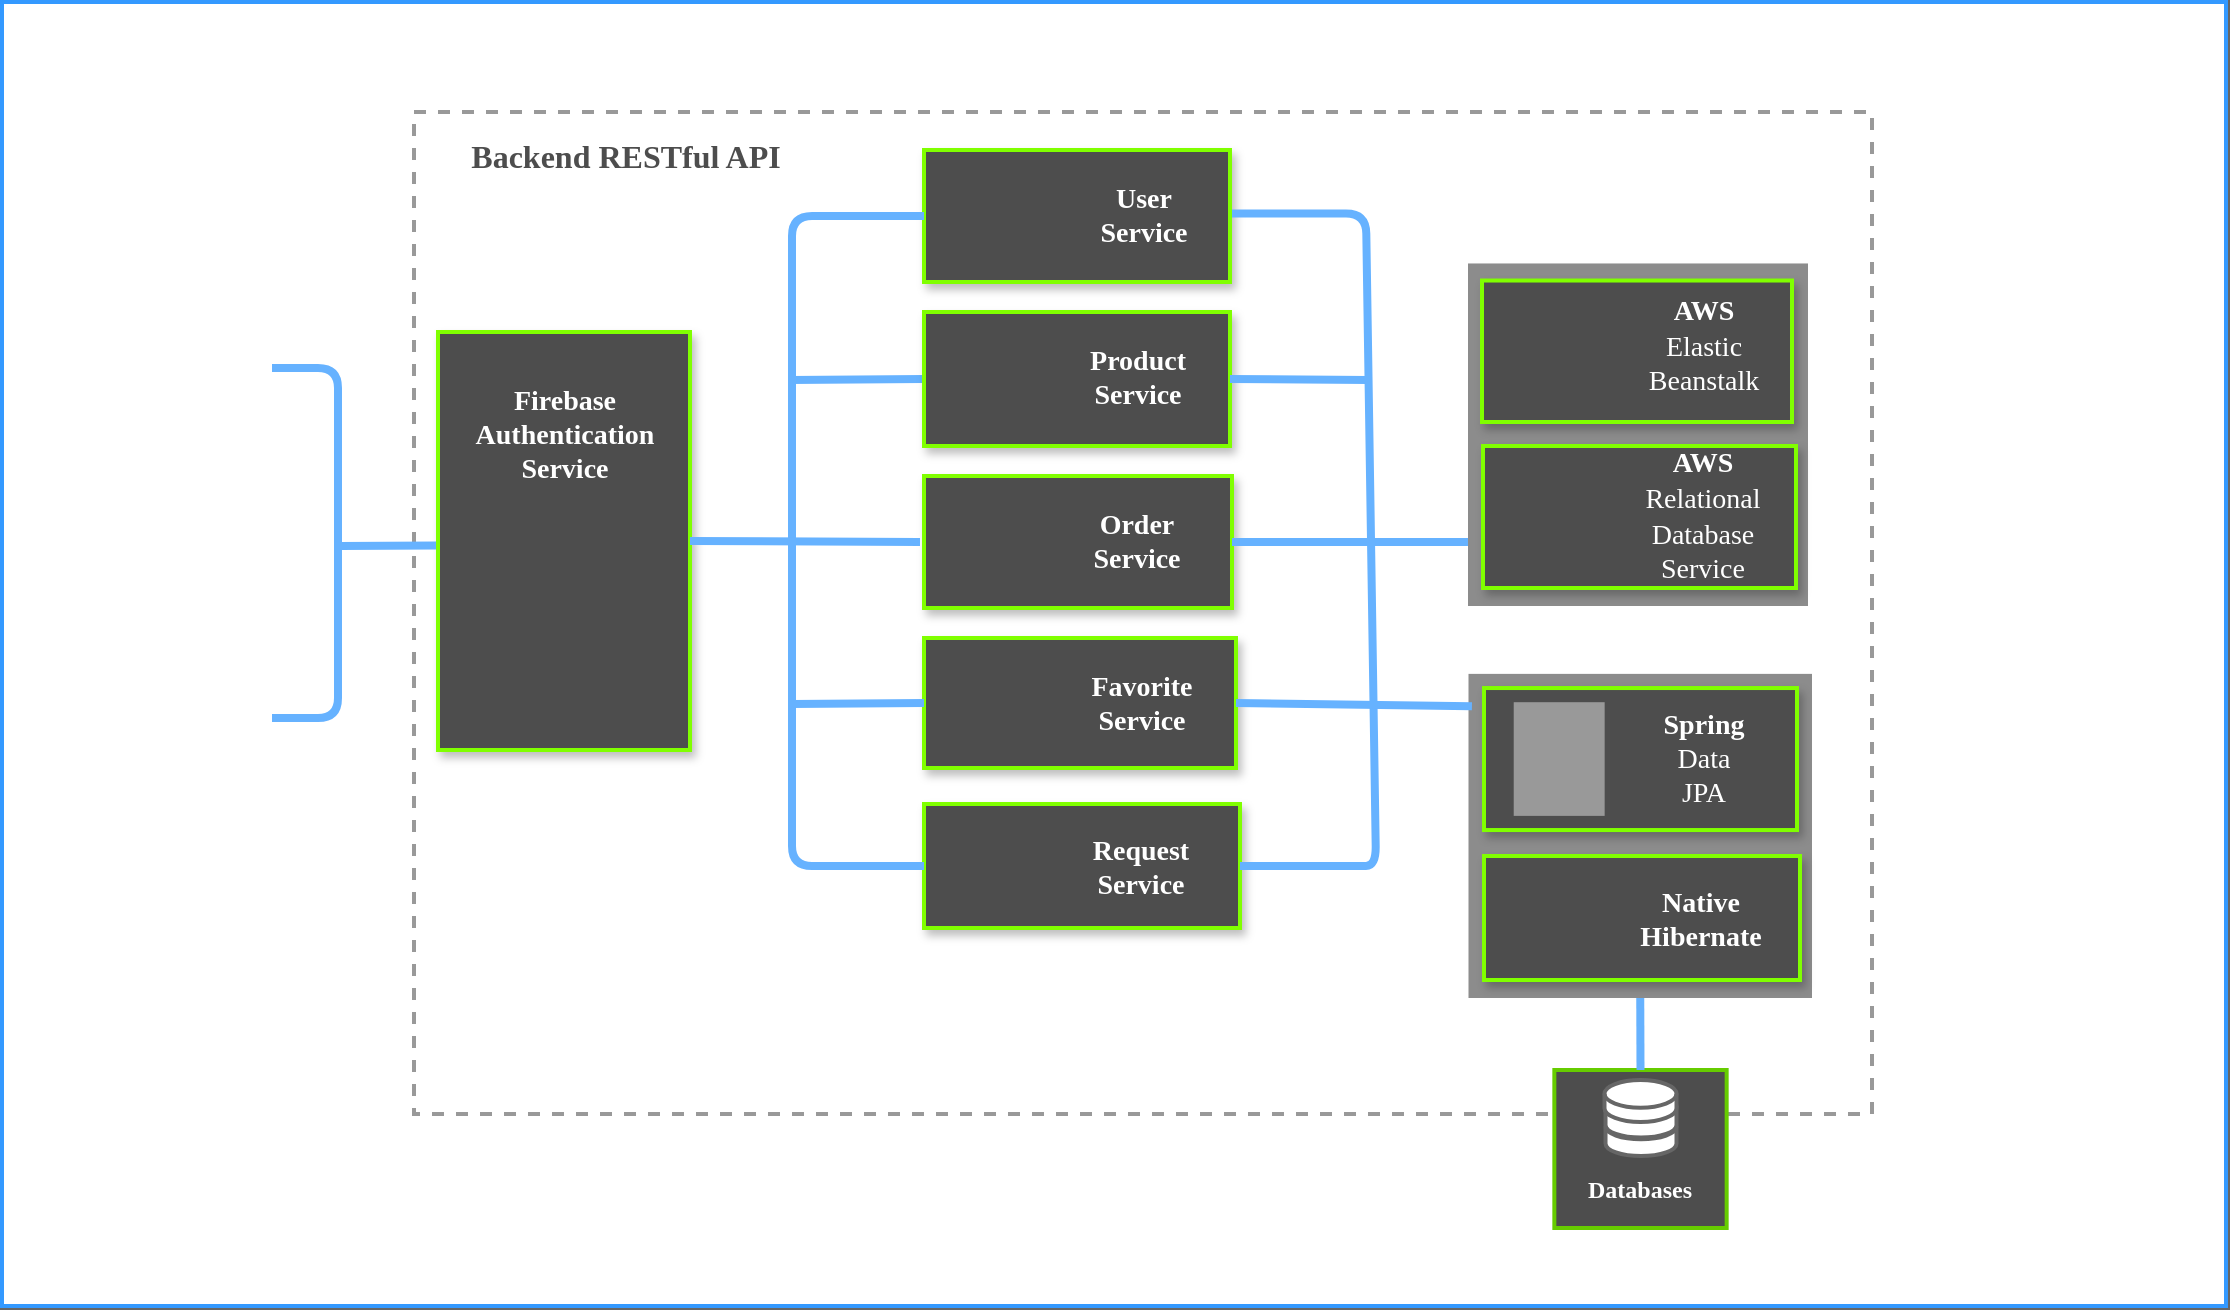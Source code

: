 <mxfile version="13.7.7" type="device"><diagram id="oU-ra4p7h96m5VxqOixg" name="Page-1"><mxGraphModel dx="1426" dy="794" grid="0" gridSize="10" guides="1" tooltips="1" connect="1" arrows="1" fold="1" page="1" pageScale="1" pageWidth="1100" pageHeight="850" background="#666666" math="0" shadow="0"><root><mxCell id="0"/><mxCell id="1" parent="0"/><mxCell id="XfEZbEg5me_VPlEsDSNc-96" value="" style="rounded=0;whiteSpace=wrap;html=1;shadow=0;glass=0;sketch=0;strokeWidth=2;gradientColor=none;fontColor=#B3B3B3;strokeColor=#3399FF;fillColor=#FFFFFF;" parent="1" vertex="1"><mxGeometry x="58" y="68" width="1112" height="652" as="geometry"/></mxCell><mxCell id="XfEZbEg5me_VPlEsDSNc-91" value="" style="rounded=0;whiteSpace=wrap;html=1;shadow=0;glass=0;sketch=0;strokeWidth=2;fillColor=none;dashed=1;strokeColor=#999999;" parent="1" vertex="1"><mxGeometry x="264" y="123" width="729" height="501" as="geometry"/></mxCell><mxCell id="XfEZbEg5me_VPlEsDSNc-71" value="" style="rounded=0;whiteSpace=wrap;html=1;shadow=0;glass=0;sketch=0;strokeWidth=1;gradientColor=none;fontColor=#B3B3B3;opacity=90;strokeColor=none;fillColor=#808080;" parent="1" vertex="1"><mxGeometry x="791.25" y="403.94" width="171.75" height="162.06" as="geometry"/></mxCell><UserObject label="" id="XfEZbEg5me_VPlEsDSNc-84"><mxCell style="rounded=0;whiteSpace=wrap;html=1;shadow=1;strokeWidth=2;perimeterSpacing=0;fontColor=#333333;strokeColor=#80FF00;fillColor=#4D4D4D;" parent="1" vertex="1"><mxGeometry x="799" y="411.02" width="156.5" height="71" as="geometry"/></mxCell></UserObject><mxCell id="XfEZbEg5me_VPlEsDSNc-55" value="" style="rounded=0;whiteSpace=wrap;html=1;shadow=0;glass=0;sketch=0;strokeWidth=2;opacity=90;strokeColor=none;fillColor=#808080;" parent="1" vertex="1"><mxGeometry x="791" y="198.73" width="170" height="171.27" as="geometry"/></mxCell><mxCell id="XfEZbEg5me_VPlEsDSNc-4" value="&lt;font style=&quot;font-size: 14px&quot;&gt;&lt;br&gt;&lt;/font&gt;" style="rounded=0;whiteSpace=wrap;html=1;shadow=1;strokeWidth=2;perimeterSpacing=0;fontColor=#333333;strokeColor=#80FF00;fillColor=#4D4D4D;" parent="1" vertex="1"><mxGeometry x="276" y="233" width="126" height="209" as="geometry"/></mxCell><mxCell id="XfEZbEg5me_VPlEsDSNc-5" value="" style="shape=image;verticalLabelPosition=bottom;labelBackgroundColor=#ffffff;verticalAlign=top;aspect=fixed;imageAspect=0;image=https://firebase.google.com/downloads/brand-guidelines/PNG/logo-logomark.png;rotation=15;" parent="1" vertex="1"><mxGeometry x="302.03" y="339" width="63.94" height="87" as="geometry"/></mxCell><mxCell id="XfEZbEg5me_VPlEsDSNc-7" value="&lt;font face=&quot;Lucida Console&quot; color=&quot;#ffffff&quot;&gt;&lt;b&gt;&lt;span style=&quot;font-size: 14px&quot;&gt;Firebase&lt;/span&gt;&lt;br style=&quot;font-size: 14px&quot;&gt;&lt;span style=&quot;font-size: 14px&quot;&gt;Authentication&lt;/span&gt;&lt;br style=&quot;font-size: 14px&quot;&gt;&lt;span style=&quot;font-size: 14px&quot;&gt;Service&lt;/span&gt;&lt;/b&gt;&lt;/font&gt;" style="text;html=1;strokeColor=none;fillColor=none;align=center;verticalAlign=middle;whiteSpace=wrap;rounded=0;shadow=1;glass=0;sketch=0;" parent="1" vertex="1"><mxGeometry x="279.5" y="251" width="119" height="67" as="geometry"/></mxCell><mxCell id="XfEZbEg5me_VPlEsDSNc-9" value="" style="shape=image;verticalLabelPosition=bottom;labelBackgroundColor=#ffffff;verticalAlign=top;aspect=fixed;imageAspect=0;image=https://seeklogo.com/images/P/postman-logo-F43375A2EB-seeklogo.com.png;" parent="1" vertex="1"><mxGeometry x="114.89" y="211.26" width="72.75" height="74.75" as="geometry"/></mxCell><mxCell id="XfEZbEg5me_VPlEsDSNc-10" value="" style="shape=image;verticalLabelPosition=bottom;labelBackgroundColor=#ffffff;verticalAlign=top;aspect=fixed;imageAspect=0;image=https://upload.wikimedia.org/wikipedia/commons/thumb/8/82/Android_logo_2019.svg/1000px-Android_logo_2019.svg.png;" parent="1" vertex="1"><mxGeometry x="114" y="391.25" width="74.53" height="65.07" as="geometry"/></mxCell><mxCell id="XfEZbEg5me_VPlEsDSNc-18" value="" style="endArrow=none;html=1;endFill=0;strokeWidth=4;strokeColor=#66B2FF;" parent="1" edge="1"><mxGeometry width="50" height="50" relative="1" as="geometry"><mxPoint x="227" y="340" as="sourcePoint"/><mxPoint x="275" y="339.71" as="targetPoint"/></mxGeometry></mxCell><mxCell id="XfEZbEg5me_VPlEsDSNc-19" value="" style="endArrow=none;html=1;strokeWidth=4;strokeColor=#66B2FF;" parent="1" edge="1"><mxGeometry width="50" height="50" relative="1" as="geometry"><mxPoint x="193" y="426" as="sourcePoint"/><mxPoint x="193" y="251" as="targetPoint"/><Array as="points"><mxPoint x="226" y="426"/><mxPoint x="226" y="251"/></Array></mxGeometry></mxCell><mxCell id="XfEZbEg5me_VPlEsDSNc-21" value="&lt;font style=&quot;font-size: 14px&quot;&gt;&lt;br&gt;&lt;/font&gt;" style="rounded=0;whiteSpace=wrap;html=1;shadow=1;strokeWidth=2;perimeterSpacing=0;fontColor=#333333;strokeColor=#80FF00;fillColor=#4D4D4D;" parent="1" vertex="1"><mxGeometry x="519" y="142" width="153" height="66" as="geometry"/></mxCell><mxCell id="XfEZbEg5me_VPlEsDSNc-22" value="&lt;font face=&quot;Lucida Console&quot; color=&quot;#ffffff&quot;&gt;&lt;span style=&quot;font-size: 14px&quot;&gt;&lt;b&gt;User&lt;br&gt;Service&lt;/b&gt;&lt;/span&gt;&lt;/font&gt;" style="text;html=1;strokeColor=none;fillColor=none;align=center;verticalAlign=middle;whiteSpace=wrap;rounded=1;shadow=1;glass=0;sketch=0;" parent="1" vertex="1"><mxGeometry x="591.5" y="151" width="74" height="48" as="geometry"/></mxCell><mxCell id="XfEZbEg5me_VPlEsDSNc-26" value="" style="shape=image;verticalLabelPosition=bottom;labelBackgroundColor=#ffffff;verticalAlign=top;aspect=fixed;imageAspect=0;image=https://miro.medium.com/max/856/1*O68LbDvD5Dcsnez73M7v4Q.png;" parent="1" vertex="1"><mxGeometry x="523.98" y="147.75" width="60.68" height="54.5" as="geometry"/></mxCell><mxCell id="UqO7lgHfhADDD2NouRtV-1" style="edgeStyle=none;orthogonalLoop=1;jettySize=auto;html=1;exitX=0;exitY=0.5;exitDx=0;exitDy=0;endArrow=none;strokeWidth=4;strokeColor=#66B2FF;" edge="1" parent="1" source="XfEZbEg5me_VPlEsDSNc-27"><mxGeometry relative="1" as="geometry"><mxPoint x="452" y="257" as="targetPoint"/></mxGeometry></mxCell><mxCell id="XfEZbEg5me_VPlEsDSNc-27" value="&lt;font style=&quot;font-size: 14px&quot;&gt;&lt;br&gt;&lt;/font&gt;" style="rounded=0;whiteSpace=wrap;html=1;shadow=1;strokeWidth=2;perimeterSpacing=0;fontColor=#333333;strokeColor=#80FF00;fillColor=#4D4D4D;" parent="1" vertex="1"><mxGeometry x="519" y="223" width="153" height="67" as="geometry"/></mxCell><mxCell id="XfEZbEg5me_VPlEsDSNc-28" value="&lt;font face=&quot;Lucida Console&quot;&gt;&lt;span style=&quot;font-size: 14px&quot;&gt;&lt;b&gt;&lt;font color=&quot;#ffffff&quot;&gt;Product&lt;br&gt;Service&lt;/font&gt;&lt;br&gt;&lt;/b&gt;&lt;/span&gt;&lt;/font&gt;" style="text;html=1;strokeColor=none;fillColor=none;align=center;verticalAlign=middle;whiteSpace=wrap;rounded=0;shadow=1;glass=0;sketch=0;" parent="1" vertex="1"><mxGeometry x="589" y="232" width="74" height="48" as="geometry"/></mxCell><mxCell id="XfEZbEg5me_VPlEsDSNc-29" value="" style="shape=image;verticalLabelPosition=bottom;labelBackgroundColor=#ffffff;verticalAlign=top;aspect=fixed;imageAspect=0;image=https://miro.medium.com/max/856/1*O68LbDvD5Dcsnez73M7v4Q.png;" parent="1" vertex="1"><mxGeometry x="523.98" y="229.25" width="60.68" height="54.5" as="geometry"/></mxCell><mxCell id="XfEZbEg5me_VPlEsDSNc-30" value="&lt;font style=&quot;font-size: 14px&quot;&gt;&lt;br&gt;&lt;/font&gt;" style="rounded=0;whiteSpace=wrap;html=1;shadow=1;strokeWidth=2;perimeterSpacing=0;fontColor=#333333;strokeColor=#80FF00;fillColor=#4D4D4D;" parent="1" vertex="1"><mxGeometry x="519" y="305" width="154" height="66" as="geometry"/></mxCell><mxCell id="XfEZbEg5me_VPlEsDSNc-31" value="&lt;font face=&quot;Lucida Console&quot;&gt;&lt;span style=&quot;font-size: 14px&quot;&gt;&lt;b&gt;&lt;font color=&quot;#ffffff&quot;&gt;Order&lt;br&gt;Service&lt;/font&gt;&lt;br&gt;&lt;/b&gt;&lt;/span&gt;&lt;/font&gt;" style="text;html=1;strokeColor=none;fillColor=none;align=center;verticalAlign=middle;whiteSpace=wrap;rounded=0;shadow=1;glass=0;sketch=0;" parent="1" vertex="1"><mxGeometry x="588.34" y="318" width="75.32" height="39" as="geometry"/></mxCell><mxCell id="XfEZbEg5me_VPlEsDSNc-32" value="" style="shape=image;verticalLabelPosition=bottom;labelBackgroundColor=#ffffff;verticalAlign=top;aspect=fixed;imageAspect=0;image=https://miro.medium.com/max/856/1*O68LbDvD5Dcsnez73M7v4Q.png;" parent="1" vertex="1"><mxGeometry x="522" y="310.75" width="60.68" height="54.5" as="geometry"/></mxCell><mxCell id="XfEZbEg5me_VPlEsDSNc-33" value="&lt;font style=&quot;font-size: 14px&quot;&gt;&lt;br&gt;&lt;/font&gt;" style="rounded=0;whiteSpace=wrap;html=1;shadow=1;strokeWidth=2;perimeterSpacing=0;fontColor=#333333;strokeColor=#80FF00;fillColor=#4D4D4D;" parent="1" vertex="1"><mxGeometry x="519" y="386" width="156" height="65" as="geometry"/></mxCell><mxCell id="XfEZbEg5me_VPlEsDSNc-34" value="&lt;font face=&quot;Lucida Console&quot;&gt;&lt;span style=&quot;font-size: 14px&quot;&gt;&lt;b&gt;&lt;font color=&quot;#ffffff&quot;&gt;Favorite&lt;br&gt;Service&lt;/font&gt;&lt;br&gt;&lt;/b&gt;&lt;/span&gt;&lt;/font&gt;" style="text;html=1;strokeColor=none;fillColor=none;align=center;verticalAlign=middle;whiteSpace=wrap;rounded=0;shadow=1;glass=0;sketch=0;" parent="1" vertex="1"><mxGeometry x="588.34" y="395.75" width="80.32" height="45.5" as="geometry"/></mxCell><mxCell id="XfEZbEg5me_VPlEsDSNc-35" value="" style="shape=image;verticalLabelPosition=bottom;labelBackgroundColor=#ffffff;verticalAlign=top;aspect=fixed;imageAspect=0;image=https://miro.medium.com/max/856/1*O68LbDvD5Dcsnez73M7v4Q.png;" parent="1" vertex="1"><mxGeometry x="522" y="391.25" width="60.68" height="54.5" as="geometry"/></mxCell><mxCell id="XfEZbEg5me_VPlEsDSNc-36" value="&lt;font style=&quot;font-size: 14px&quot;&gt;&lt;br&gt;&lt;/font&gt;" style="rounded=0;whiteSpace=wrap;html=1;shadow=1;strokeWidth=2;perimeterSpacing=0;fontColor=#333333;strokeColor=#80FF00;fillColor=#4D4D4D;" parent="1" vertex="1"><mxGeometry x="519" y="469" width="158" height="62" as="geometry"/></mxCell><mxCell id="XfEZbEg5me_VPlEsDSNc-37" value="&lt;font face=&quot;Lucida Console&quot;&gt;&lt;span style=&quot;font-size: 14px&quot;&gt;&lt;b&gt;&lt;font color=&quot;#ffffff&quot;&gt;Request&lt;br&gt;Service&lt;/font&gt;&lt;br&gt;&lt;/b&gt;&lt;/span&gt;&lt;/font&gt;" style="text;html=1;strokeColor=none;fillColor=none;align=center;verticalAlign=middle;whiteSpace=wrap;rounded=0;shadow=1;glass=0;sketch=0;" parent="1" vertex="1"><mxGeometry x="588.34" y="480.94" width="79" height="39.13" as="geometry"/></mxCell><mxCell id="XfEZbEg5me_VPlEsDSNc-38" value="" style="shape=image;verticalLabelPosition=bottom;labelBackgroundColor=#ffffff;verticalAlign=top;aspect=fixed;imageAspect=0;image=https://miro.medium.com/max/856/1*O68LbDvD5Dcsnez73M7v4Q.png;" parent="1" vertex="1"><mxGeometry x="522" y="472.25" width="60.68" height="54.5" as="geometry"/></mxCell><mxCell id="XfEZbEg5me_VPlEsDSNc-39" value="" style="endArrow=none;html=1;entryX=0;entryY=0.5;entryDx=0;entryDy=0;exitX=0;exitY=0.5;exitDx=0;exitDy=0;strokeWidth=4;strokeColor=#66B2FF;" parent="1" source="XfEZbEg5me_VPlEsDSNc-36" target="XfEZbEg5me_VPlEsDSNc-21" edge="1"><mxGeometry width="50" height="50" relative="1" as="geometry"><mxPoint x="446" y="430" as="sourcePoint"/><mxPoint x="450" y="158" as="targetPoint"/><Array as="points"><mxPoint x="453" y="500"/><mxPoint x="453" y="271"/><mxPoint x="453" y="175"/></Array></mxGeometry></mxCell><mxCell id="XfEZbEg5me_VPlEsDSNc-40" value="" style="endArrow=none;html=1;exitX=1;exitY=0.5;exitDx=0;exitDy=0;strokeWidth=4;strokeColor=#66B2FF;" parent="1" source="XfEZbEg5me_VPlEsDSNc-4" edge="1"><mxGeometry width="50" height="50" relative="1" as="geometry"><mxPoint x="455" y="376" as="sourcePoint"/><mxPoint x="517" y="338" as="targetPoint"/></mxGeometry></mxCell><mxCell id="XfEZbEg5me_VPlEsDSNc-42" value="" style="endArrow=none;html=1;strokeWidth=4;entryX=0;entryY=0.5;entryDx=0;entryDy=0;strokeColor=#66B2FF;" parent="1" target="XfEZbEg5me_VPlEsDSNc-33" edge="1"><mxGeometry width="50" height="50" relative="1" as="geometry"><mxPoint x="453" y="419" as="sourcePoint"/><mxPoint x="473" y="321" as="targetPoint"/></mxGeometry></mxCell><mxCell id="XfEZbEg5me_VPlEsDSNc-43" value="" style="endArrow=none;html=1;strokeWidth=4;exitX=1;exitY=0.5;exitDx=0;exitDy=0;strokeColor=#66B2FF;" parent="1" source="XfEZbEg5me_VPlEsDSNc-36" edge="1"><mxGeometry width="50" height="50" relative="1" as="geometry"><mxPoint x="699" y="512" as="sourcePoint"/><mxPoint x="673" y="173.75" as="targetPoint"/><Array as="points"><mxPoint x="725" y="500"/><mxPoint x="745" y="500"/><mxPoint x="740" y="173.75"/></Array></mxGeometry></mxCell><mxCell id="XfEZbEg5me_VPlEsDSNc-44" value="" style="endArrow=none;html=1;strokeWidth=4;exitX=1;exitY=0.5;exitDx=0;exitDy=0;strokeColor=#66B2FF;" parent="1" source="XfEZbEg5me_VPlEsDSNc-27" edge="1"><mxGeometry width="50" height="50" relative="1" as="geometry"><mxPoint x="752" y="391" as="sourcePoint"/><mxPoint x="741" y="257" as="targetPoint"/></mxGeometry></mxCell><mxCell id="XfEZbEg5me_VPlEsDSNc-45" value="" style="endArrow=none;html=1;strokeWidth=4;exitX=1;exitY=0.5;exitDx=0;exitDy=0;entryX=0.01;entryY=0.1;entryDx=0;entryDy=0;entryPerimeter=0;strokeColor=#66B2FF;" parent="1" source="XfEZbEg5me_VPlEsDSNc-33" target="XfEZbEg5me_VPlEsDSNc-71" edge="1"><mxGeometry width="50" height="50" relative="1" as="geometry"><mxPoint x="790" y="486" as="sourcePoint"/><mxPoint x="743" y="419" as="targetPoint"/></mxGeometry></mxCell><mxCell id="XfEZbEg5me_VPlEsDSNc-46" value="" style="endArrow=none;html=1;strokeWidth=4;exitX=1;exitY=0.5;exitDx=0;exitDy=0;strokeColor=#66B2FF;" parent="1" source="XfEZbEg5me_VPlEsDSNc-30" edge="1"><mxGeometry width="50" height="50" relative="1" as="geometry"><mxPoint x="819" y="374" as="sourcePoint"/><mxPoint x="791" y="338" as="targetPoint"/></mxGeometry></mxCell><mxCell id="XfEZbEg5me_VPlEsDSNc-49" value="&lt;font style=&quot;font-size: 14px&quot;&gt;&lt;br&gt;&lt;/font&gt;" style="rounded=0;whiteSpace=wrap;html=1;shadow=1;strokeWidth=2;perimeterSpacing=0;fontColor=#333333;strokeColor=#80FF00;fillColor=#4D4D4D;" parent="1" vertex="1"><mxGeometry x="798" y="207.26" width="155" height="70.74" as="geometry"/></mxCell><mxCell id="XfEZbEg5me_VPlEsDSNc-50" value="&lt;font style=&quot;font-size: 14px&quot;&gt;&lt;font face=&quot;Lucida Console&quot; style=&quot;font-size: 14px&quot; color=&quot;#ffffff&quot;&gt;&lt;b&gt;AWS&lt;br&gt;&lt;/b&gt;Elastic Beanstalk&lt;/font&gt;&lt;/font&gt;" style="text;html=1;strokeColor=none;fillColor=none;align=center;verticalAlign=middle;whiteSpace=wrap;rounded=1;shadow=1;glass=0;sketch=0;" parent="1" vertex="1"><mxGeometry x="871.5" y="220.14" width="74" height="40.25" as="geometry"/></mxCell><mxCell id="XfEZbEg5me_VPlEsDSNc-54" value="" style="shape=image;verticalLabelPosition=bottom;labelBackgroundColor=#ffffff;verticalAlign=top;aspect=fixed;imageAspect=0;image=https://miro.medium.com/max/402/1*zOPbEexteQJIN3TMVTr-Eg.png;" parent="1" vertex="1"><mxGeometry x="810.03" y="211.26" width="44.76" height="62.74" as="geometry"/></mxCell><UserObject label="" id="XfEZbEg5me_VPlEsDSNc-56"><mxCell style="rounded=0;whiteSpace=wrap;html=1;shadow=1;strokeWidth=2;perimeterSpacing=0;fontColor=#333333;strokeColor=#80FF00;fillColor=#4D4D4D;" parent="1" vertex="1"><mxGeometry x="798.5" y="290" width="156.5" height="71" as="geometry"/></mxCell></UserObject><mxCell id="XfEZbEg5me_VPlEsDSNc-58" value="" style="shape=image;verticalLabelPosition=bottom;labelBackgroundColor=#ffffff;verticalAlign=top;aspect=fixed;imageAspect=0;image=https://cdn.freebiesupply.com/logos/large/2x/aws-rds-logo-png-transparent.png;" parent="1" vertex="1"><mxGeometry x="805.48" y="294.13" width="53.85" height="60.74" as="geometry"/></mxCell><mxCell id="XfEZbEg5me_VPlEsDSNc-59" value="&lt;font style=&quot;font-size: 14px&quot;&gt;&lt;font face=&quot;Lucida Console&quot; style=&quot;font-size: 14px&quot; color=&quot;#ffffff&quot;&gt;&lt;b&gt;AWS&lt;br&gt;&lt;/b&gt;Relational Database Service&lt;/font&gt;&lt;/font&gt;" style="text;html=1;strokeColor=none;fillColor=none;align=center;verticalAlign=middle;whiteSpace=wrap;rounded=1;shadow=1;glass=0;sketch=0;" parent="1" vertex="1"><mxGeometry x="867" y="291.5" width="83" height="66" as="geometry"/></mxCell><mxCell id="XfEZbEg5me_VPlEsDSNc-61" value="&lt;font style=&quot;font-size: 14px&quot;&gt;&lt;br&gt;&lt;/font&gt;" style="rounded=0;whiteSpace=wrap;html=1;shadow=0;strokeWidth=2;perimeterSpacing=0;fontColor=#B3B3B3;fillColor=#4D4D4D;strokeColor=#66CC00;" parent="1" vertex="1"><mxGeometry x="834.17" y="602" width="86.16" height="79" as="geometry"/></mxCell><mxCell id="XfEZbEg5me_VPlEsDSNc-62" value="&lt;font face=&quot;Lucida Console&quot;&gt;&lt;b&gt;&lt;font style=&quot;font-size: 12px&quot; color=&quot;#ffffff&quot;&gt;Databases&lt;/font&gt;&lt;br&gt;&lt;/b&gt;&lt;/font&gt;" style="text;html=1;strokeColor=none;fillColor=none;align=center;verticalAlign=middle;whiteSpace=wrap;rounded=0;shadow=1;glass=0;sketch=0;" parent="1" vertex="1"><mxGeometry x="838.25" y="653" width="78" height="18" as="geometry"/></mxCell><mxCell id="XfEZbEg5me_VPlEsDSNc-73" value="" style="edgeStyle=none;rounded=0;orthogonalLoop=1;jettySize=auto;html=1;endArrow=none;endFill=0;strokeWidth=4;fontColor=#B3B3B3;entryX=0.5;entryY=0;entryDx=0;entryDy=0;exitX=0.5;exitY=1;exitDx=0;exitDy=0;strokeColor=#66B2FF;" parent="1" source="XfEZbEg5me_VPlEsDSNc-71" target="XfEZbEg5me_VPlEsDSNc-61" edge="1"><mxGeometry relative="1" as="geometry"><mxPoint x="878" y="523" as="targetPoint"/></mxGeometry></mxCell><mxCell id="XfEZbEg5me_VPlEsDSNc-72" value="" style="shape=image;verticalLabelPosition=bottom;labelBackgroundColor=#ffffff;verticalAlign=top;aspect=fixed;imageAspect=0;image=https://spring.io/images/projects/spring-data-79cc203ed8c54191215a60f9e5dc638f.svg;imageBackground=#999999;" parent="1" vertex="1"><mxGeometry x="813.86" y="418.1" width="45.47" height="56.84" as="geometry"/></mxCell><mxCell id="XfEZbEg5me_VPlEsDSNc-82" value="" style="shape=cylinder3;whiteSpace=wrap;html=1;boundedLbl=1;backgroundOutline=1;size=6.308;rounded=0;shadow=0;glass=0;sketch=0;strokeColor=#666666;strokeWidth=2;fillColor=#FFFFFF;gradientColor=none;fontColor=#B3B3B3;" parent="1" vertex="1"><mxGeometry x="859.76" y="624" width="35.49" height="21" as="geometry"/></mxCell><mxCell id="XfEZbEg5me_VPlEsDSNc-81" value="" style="shape=cylinder3;whiteSpace=wrap;html=1;boundedLbl=1;backgroundOutline=1;size=6.308;rounded=0;shadow=0;glass=0;sketch=0;strokeColor=#666666;strokeWidth=2;fillColor=#FFFFFF;gradientColor=none;fontColor=#B3B3B3;" parent="1" vertex="1"><mxGeometry x="859.76" y="613.75" width="35.49" height="22" as="geometry"/></mxCell><mxCell id="XfEZbEg5me_VPlEsDSNc-80" value="" style="shape=cylinder3;whiteSpace=wrap;html=1;boundedLbl=1;backgroundOutline=1;size=6.923;rounded=0;shadow=0;glass=0;sketch=0;strokeColor=#666666;strokeWidth=2;fillColor=#FFFFFF;gradientColor=none;fontColor=#B3B3B3;" parent="1" vertex="1"><mxGeometry x="859.25" y="607" width="36" height="21" as="geometry"/></mxCell><mxCell id="XfEZbEg5me_VPlEsDSNc-86" value="&lt;font color=&quot;#ffffff&quot; style=&quot;font-size: 14px&quot; face=&quot;Lucida Console&quot;&gt;&lt;font style=&quot;font-size: 14px&quot;&gt;&lt;span&gt;&lt;b&gt;Spring&lt;br&gt;&lt;/b&gt;&lt;/span&gt;&lt;/font&gt;&lt;font style=&quot;font-size: 14px&quot;&gt;Data&lt;/font&gt;&lt;br&gt;JPA&lt;/font&gt;" style="text;html=1;strokeColor=none;fillColor=none;align=center;verticalAlign=middle;whiteSpace=wrap;rounded=1;shadow=1;glass=0;sketch=0;" parent="1" vertex="1"><mxGeometry x="876.75" y="413.27" width="63.5" height="66.5" as="geometry"/></mxCell><mxCell id="XfEZbEg5me_VPlEsDSNc-87" value="&lt;font style=&quot;font-size: 14px&quot;&gt;&lt;br&gt;&lt;/font&gt;" style="rounded=0;whiteSpace=wrap;html=1;shadow=1;strokeWidth=2;perimeterSpacing=0;fontColor=#333333;strokeColor=#80FF00;fillColor=#4D4D4D;" parent="1" vertex="1"><mxGeometry x="799" y="495" width="158" height="62" as="geometry"/></mxCell><mxCell id="XfEZbEg5me_VPlEsDSNc-88" value="&lt;font face=&quot;Lucida Console&quot;&gt;&lt;span style=&quot;font-size: 14px&quot;&gt;&lt;b&gt;&lt;font color=&quot;#ffffff&quot;&gt;Native&lt;br&gt;Hibernate&lt;/font&gt;&lt;br&gt;&lt;/b&gt;&lt;/span&gt;&lt;/font&gt;" style="text;html=1;strokeColor=none;fillColor=none;align=center;verticalAlign=middle;whiteSpace=wrap;rounded=0;shadow=1;glass=0;sketch=0;" parent="1" vertex="1"><mxGeometry x="868.34" y="506.94" width="79" height="39.13" as="geometry"/></mxCell><mxCell id="XfEZbEg5me_VPlEsDSNc-90" value="" style="shape=image;verticalLabelPosition=bottom;labelBackgroundColor=#ffffff;verticalAlign=top;aspect=fixed;imageAspect=0;image=https://cdn.freebiesupply.com/logos/large/2x/hibernate-logo-png-transparent.png;" parent="1" vertex="1"><mxGeometry x="813.86" y="499.93" width="50.03" height="52.13" as="geometry"/></mxCell><mxCell id="XfEZbEg5me_VPlEsDSNc-92" value="&lt;font size=&quot;1&quot; color=&quot;#4d4d4d&quot; face=&quot;Lucida Console&quot;&gt;&lt;span style=&quot;font-size: 16px&quot;&gt;&lt;b&gt;Backend RESTful API&lt;/b&gt;&lt;/span&gt;&lt;/font&gt;" style="text;html=1;strokeColor=none;fillColor=none;align=center;verticalAlign=middle;whiteSpace=wrap;rounded=0;shadow=0;glass=0;dashed=1;sketch=0;fontColor=#B3B3B3;" parent="1" vertex="1"><mxGeometry x="276" y="131" width="188" height="27" as="geometry"/></mxCell></root></mxGraphModel></diagram></mxfile>